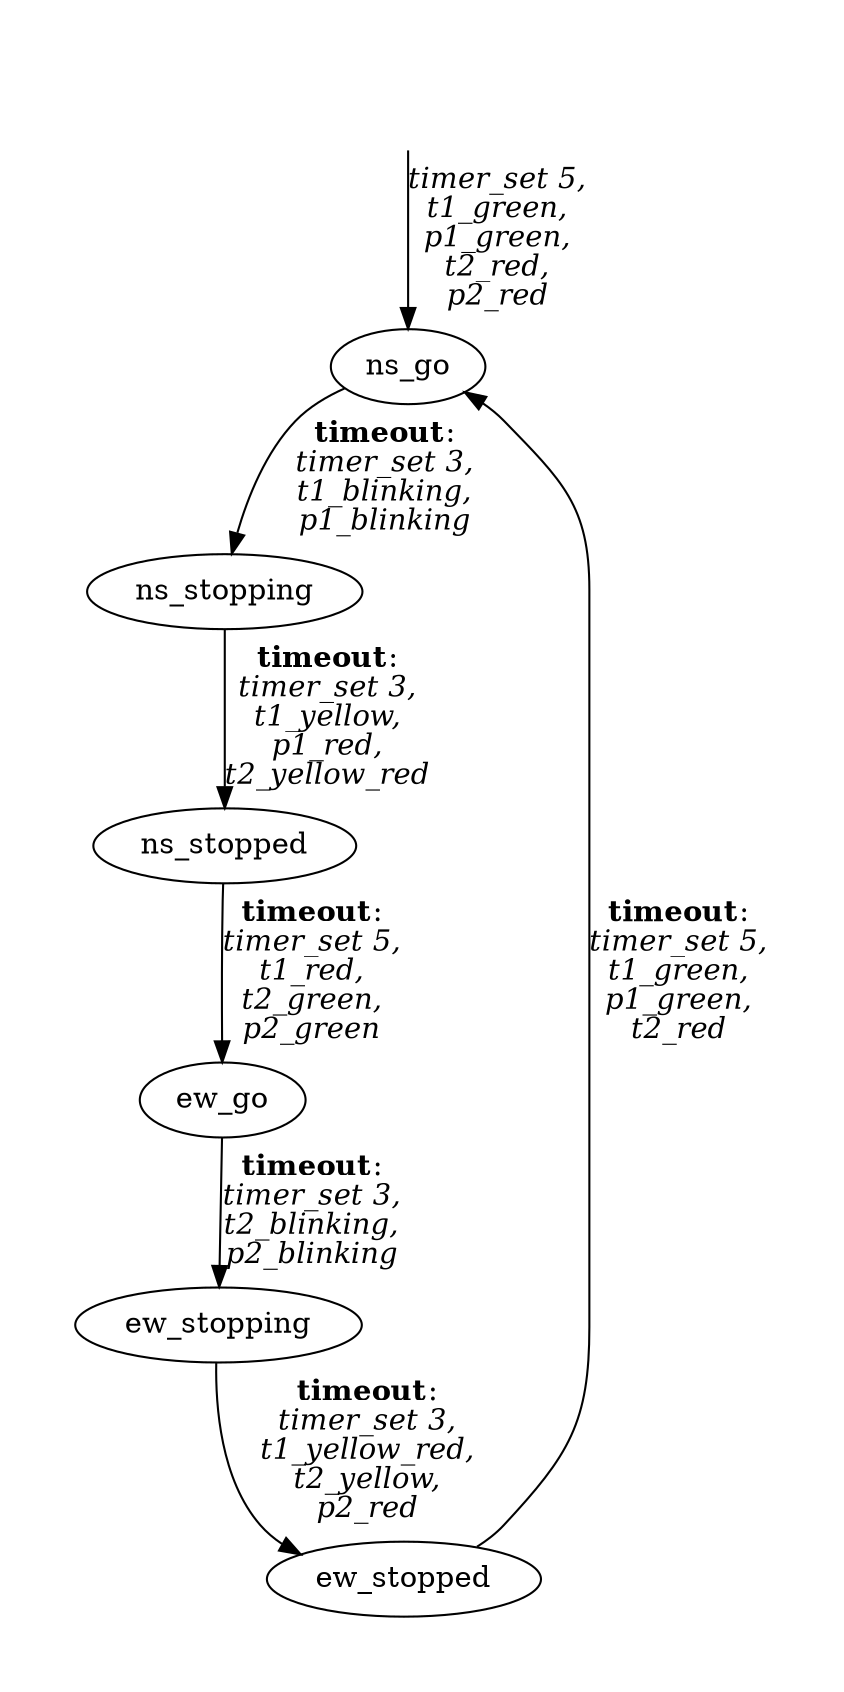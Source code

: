 // Traffic lights with button FSM
digraph G {
	nodesep=1 pad=0.5 ranksep=0
	START [style=invis]
	ns_stopped
	ew_stopping
	ns_go
	ns_stopping
	ew_stopped
	ew_go
	ns_go -> ns_stopping
	    [label=<<b>timeout</b>:<br/><i>timer_set 3,<br/>t1_blinking,<br/>p1_blinking</i>>]
	ns_stopping -> ns_stopped
	    [label=<<b>timeout</b>:<br/><i>timer_set 3,<br/>t1_yellow,<br/>p1_red,<br/>t2_yellow_red</i>>]
	ns_stopped -> ew_go
	    [label=<<b>timeout</b>:<br/><i>timer_set 5,<br/>t1_red,<br/>t2_green,<br/>p2_green</i>>]
	ew_go -> ew_stopping
	    [label=<<b>timeout</b>:<br/><i>timer_set 3,<br/>t2_blinking,<br/>p2_blinking</i>>]
	ew_stopping -> ew_stopped
	    [label=<<b>timeout</b>:<br/><i>timer_set 3,<br/>t1_yellow_red,<br/>t2_yellow,<br/>p2_red</i>>]
	ew_stopped -> ns_go
	    [label=<<b>timeout</b>:<br/><i>timer_set 5,<br/>t1_green,<br/>p1_green,<br/>t2_red</i>>]
	START -> ns_go
	    [label=<<i>timer_set 5,<br/>t1_green,<br/>p1_green,<br/>t2_red,<br/>p2_red</i>>]
}
